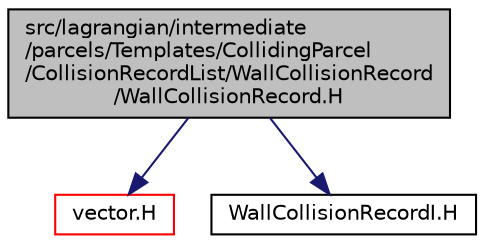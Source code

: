 digraph "src/lagrangian/intermediate/parcels/Templates/CollidingParcel/CollisionRecordList/WallCollisionRecord/WallCollisionRecord.H"
{
  bgcolor="transparent";
  edge [fontname="Helvetica",fontsize="10",labelfontname="Helvetica",labelfontsize="10"];
  node [fontname="Helvetica",fontsize="10",shape=record];
  Node1 [label="src/lagrangian/intermediate\l/parcels/Templates/CollidingParcel\l/CollisionRecordList/WallCollisionRecord\l/WallCollisionRecord.H",height=0.2,width=0.4,color="black", fillcolor="grey75", style="filled", fontcolor="black"];
  Node1 -> Node2 [color="midnightblue",fontsize="10",style="solid",fontname="Helvetica"];
  Node2 [label="vector.H",height=0.2,width=0.4,color="red",URL="$a09262.html"];
  Node1 -> Node3 [color="midnightblue",fontsize="10",style="solid",fontname="Helvetica"];
  Node3 [label="WallCollisionRecordI.H",height=0.2,width=0.4,color="black",URL="$a06728.html"];
}
